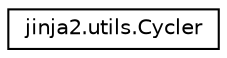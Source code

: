 digraph "Graphical Class Hierarchy"
{
 // LATEX_PDF_SIZE
  edge [fontname="Helvetica",fontsize="10",labelfontname="Helvetica",labelfontsize="10"];
  node [fontname="Helvetica",fontsize="10",shape=record];
  rankdir="LR";
  Node0 [label="jinja2.utils.Cycler",height=0.2,width=0.4,color="black", fillcolor="white", style="filled",URL="$classjinja2_1_1utils_1_1Cycler.html",tooltip=" "];
}
